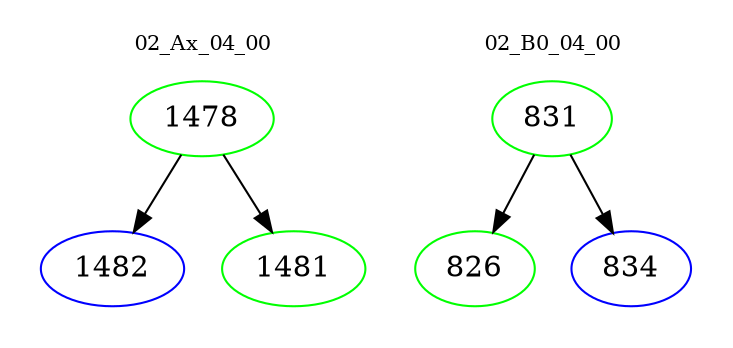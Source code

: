 digraph{
subgraph cluster_0 {
color = white
label = "02_Ax_04_00";
fontsize=10;
T0_1478 [label="1478", color="green"]
T0_1478 -> T0_1482 [color="black"]
T0_1482 [label="1482", color="blue"]
T0_1478 -> T0_1481 [color="black"]
T0_1481 [label="1481", color="green"]
}
subgraph cluster_1 {
color = white
label = "02_B0_04_00";
fontsize=10;
T1_831 [label="831", color="green"]
T1_831 -> T1_826 [color="black"]
T1_826 [label="826", color="green"]
T1_831 -> T1_834 [color="black"]
T1_834 [label="834", color="blue"]
}
}
